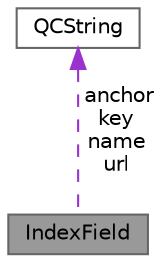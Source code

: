 digraph "IndexField"
{
 // INTERACTIVE_SVG=YES
 // LATEX_PDF_SIZE
  bgcolor="transparent";
  edge [fontname=Helvetica,fontsize=10,labelfontname=Helvetica,labelfontsize=10];
  node [fontname=Helvetica,fontsize=10,shape=box,height=0.2,width=0.4];
  Node1 [label="IndexField",height=0.2,width=0.4,color="gray40", fillcolor="grey60", style="filled", fontcolor="black",tooltip="Class representing a field in the HTML help index."];
  Node2 -> Node1 [dir="back",color="darkorchid3",style="dashed",label=" anchor\nkey\nname\nurl" ];
  Node2 [label="QCString",height=0.2,width=0.4,color="gray40", fillcolor="white", style="filled",URL="$d9/d45/class_q_c_string.html",tooltip="This is an alternative implementation of QCString."];
}
